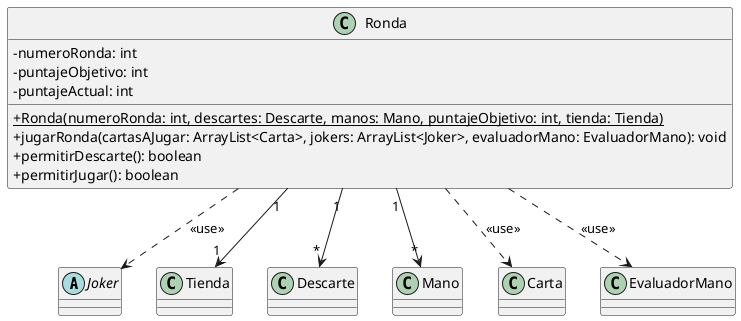 @startuml
skinparam classAttributeIconSize 0
abstract class Joker
class Ronda {
    -numeroRonda: int
    -puntajeObjetivo: int
    -puntajeActual: int
    +{static}Ronda(numeroRonda: int, descartes: Descarte, manos: Mano, puntajeObjetivo: int, tienda: Tienda)
    +jugarRonda(cartasAJugar: ArrayList<Carta>, jokers: ArrayList<Joker>, evaluadorMano: EvaluadorMano): void
    +permitirDescarte(): boolean
    +permitirJugar(): boolean
}

Ronda "1" --> "1" Tienda
Ronda "1" --> "*" Descarte
Ronda "1" --> "*" Mano

Ronda ..> Carta: <<use>>
Ronda ..> EvaluadorMano: <<use>>
Ronda ..> Joker: <<use>>
@enduml